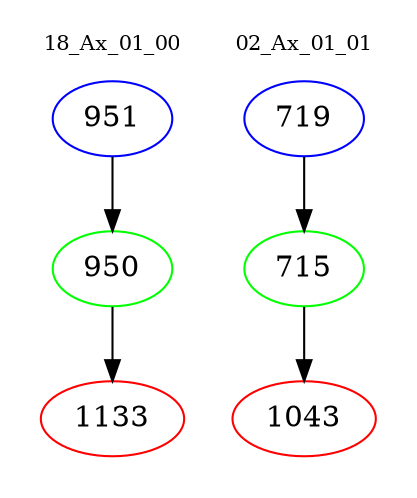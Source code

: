 digraph{
subgraph cluster_0 {
color = white
label = "18_Ax_01_00";
fontsize=10;
T0_951 [label="951", color="blue"]
T0_951 -> T0_950 [color="black"]
T0_950 [label="950", color="green"]
T0_950 -> T0_1133 [color="black"]
T0_1133 [label="1133", color="red"]
}
subgraph cluster_1 {
color = white
label = "02_Ax_01_01";
fontsize=10;
T1_719 [label="719", color="blue"]
T1_719 -> T1_715 [color="black"]
T1_715 [label="715", color="green"]
T1_715 -> T1_1043 [color="black"]
T1_1043 [label="1043", color="red"]
}
}
